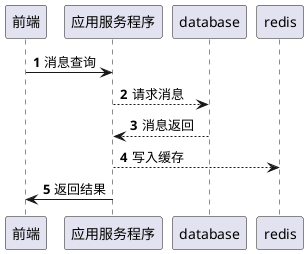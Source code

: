 @startuml
'https://plantuml.com/sequence-diagram

autonumber

前端 -> 应用服务程序: 消息查询
应用服务程序 --> database:请求消息
database --> 应用服务程序: 消息返回
应用服务程序 --> redis: 写入缓存

应用服务程序 -> 前端: 返回结果

@enduml